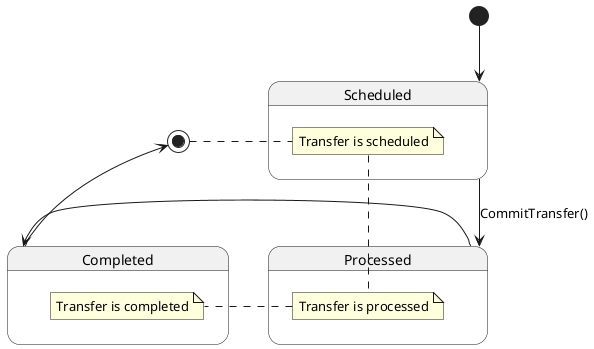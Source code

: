 @startuml
[*] --> Scheduled
Scheduled -down-> Processed : CommitTransfer()
Processed -right-> Completed
Completed -up-> [*]

state Scheduled {
  note right: Transfer is scheduled
}

state Processed {
  note right: Transfer is processed
}

state Completed {
  note right: Transfer is completed
}
@enduml